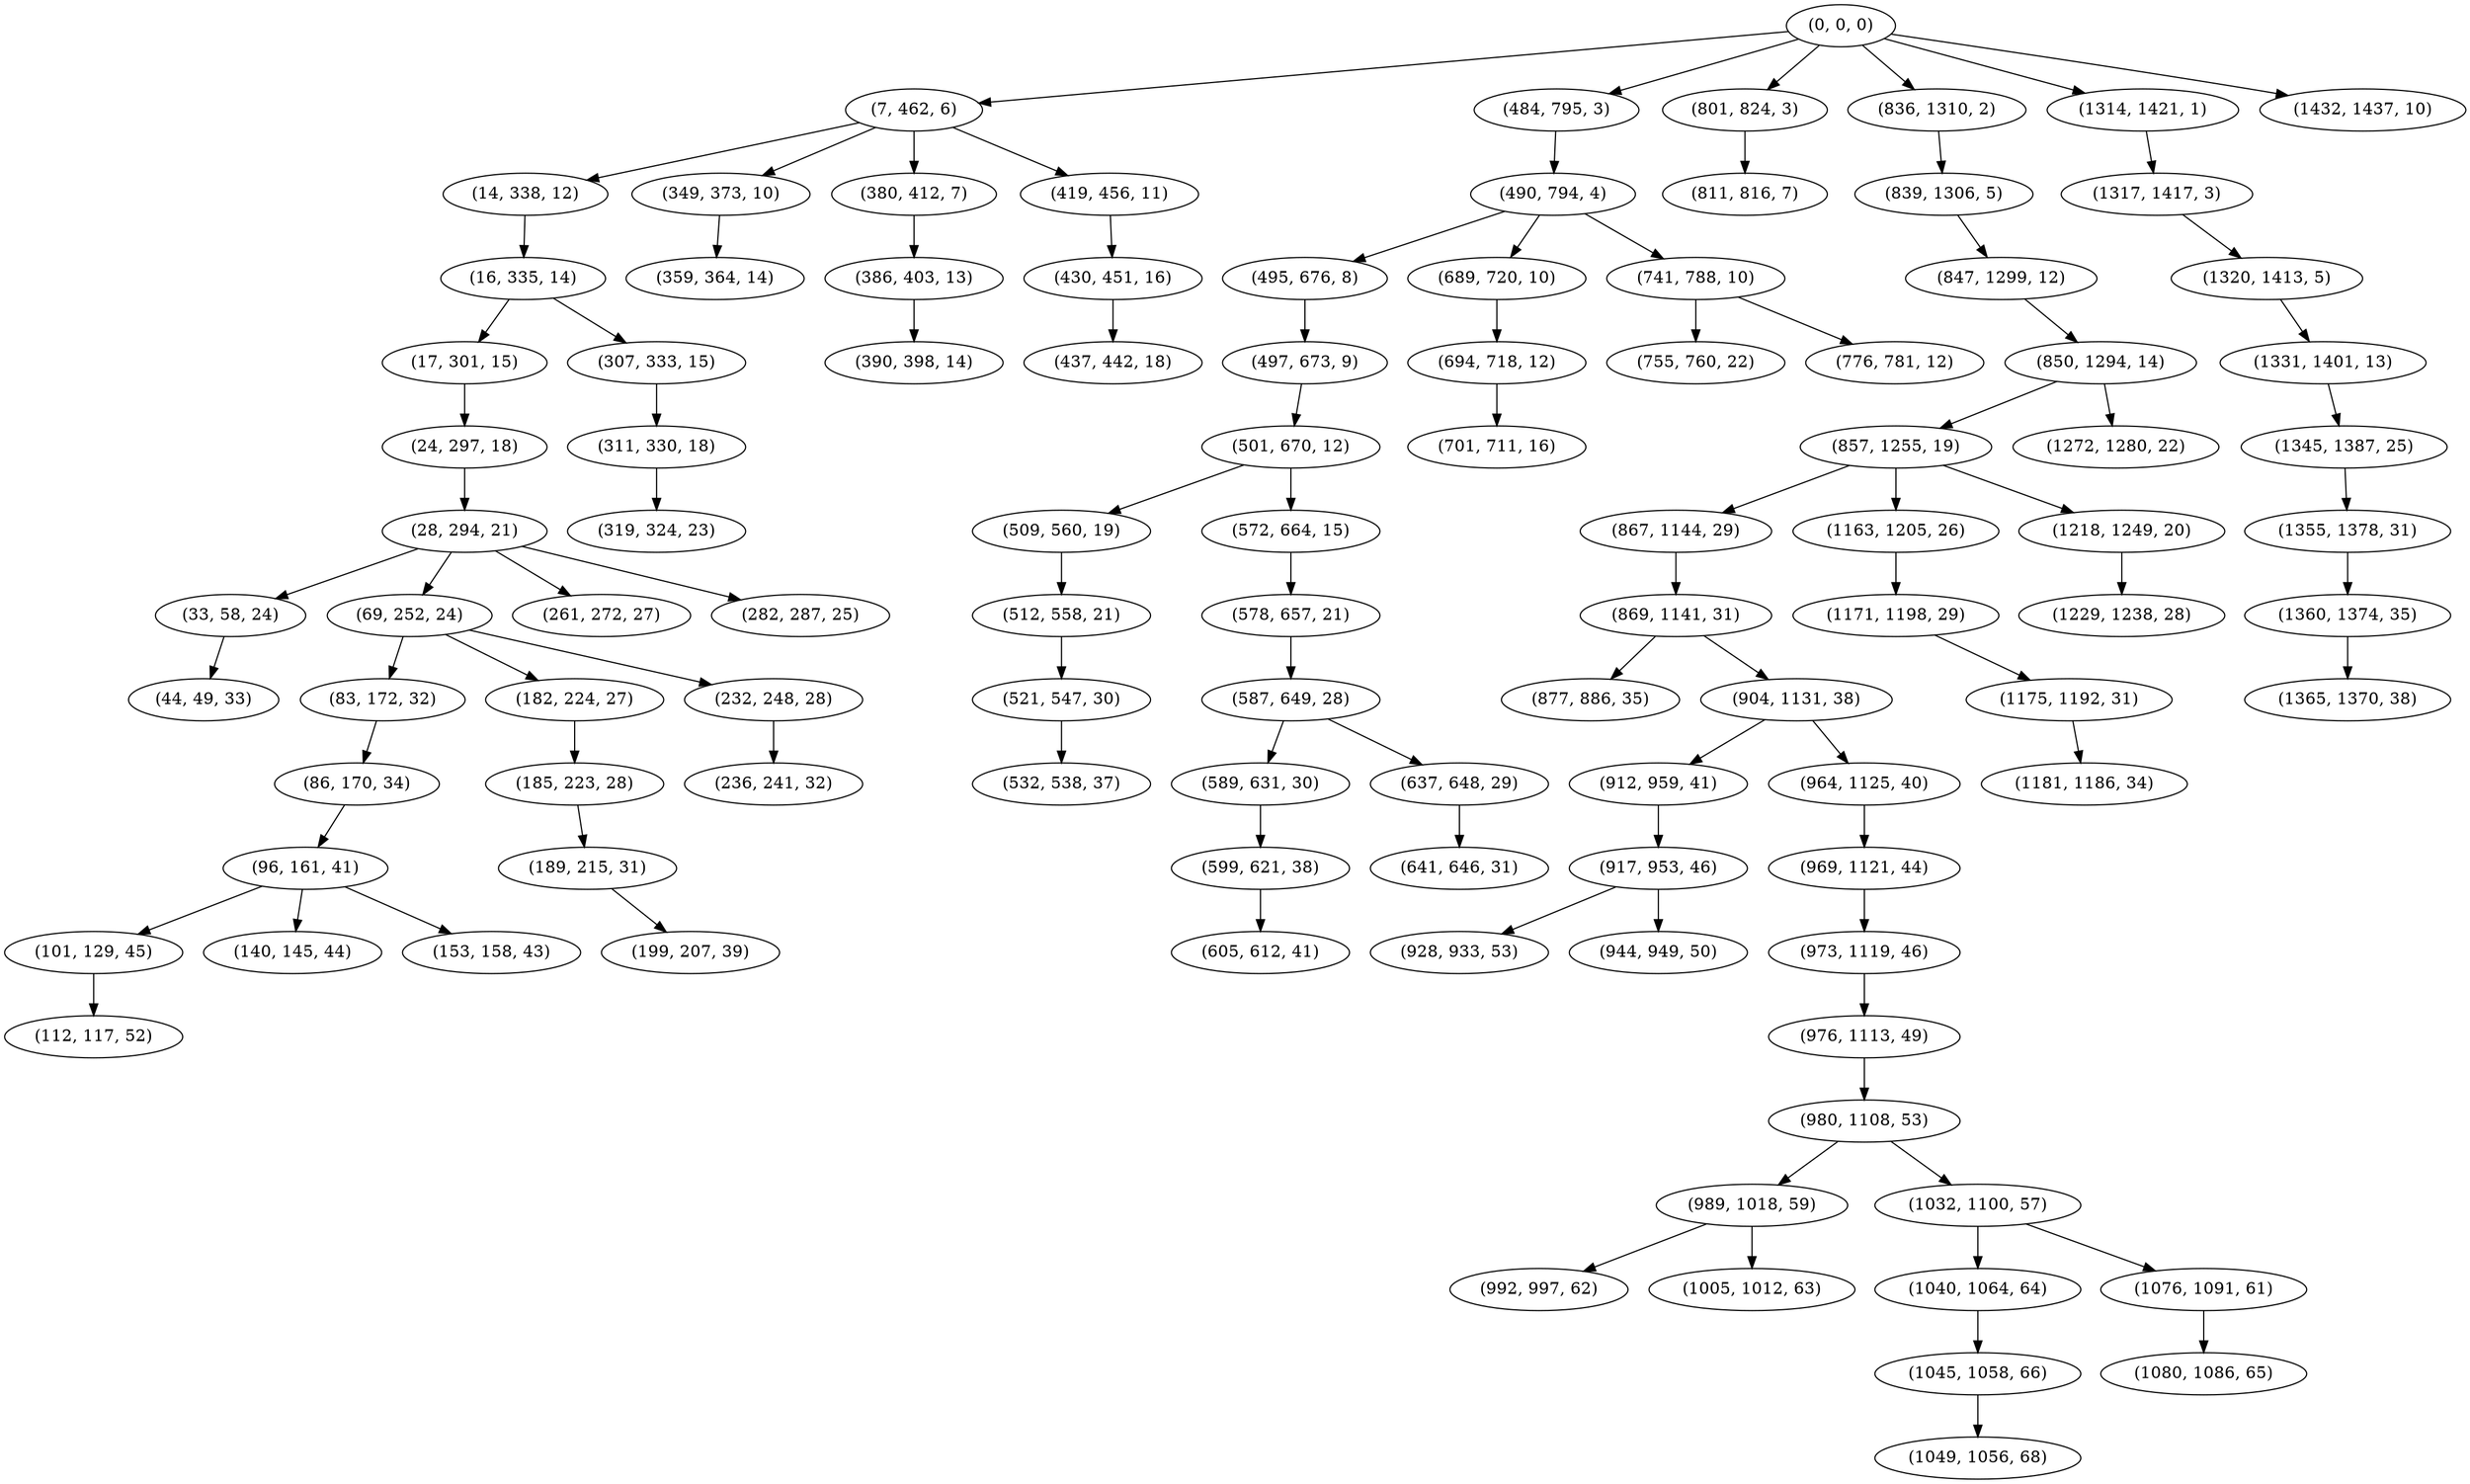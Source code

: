 digraph tree {
    "(0, 0, 0)";
    "(7, 462, 6)";
    "(14, 338, 12)";
    "(16, 335, 14)";
    "(17, 301, 15)";
    "(24, 297, 18)";
    "(28, 294, 21)";
    "(33, 58, 24)";
    "(44, 49, 33)";
    "(69, 252, 24)";
    "(83, 172, 32)";
    "(86, 170, 34)";
    "(96, 161, 41)";
    "(101, 129, 45)";
    "(112, 117, 52)";
    "(140, 145, 44)";
    "(153, 158, 43)";
    "(182, 224, 27)";
    "(185, 223, 28)";
    "(189, 215, 31)";
    "(199, 207, 39)";
    "(232, 248, 28)";
    "(236, 241, 32)";
    "(261, 272, 27)";
    "(282, 287, 25)";
    "(307, 333, 15)";
    "(311, 330, 18)";
    "(319, 324, 23)";
    "(349, 373, 10)";
    "(359, 364, 14)";
    "(380, 412, 7)";
    "(386, 403, 13)";
    "(390, 398, 14)";
    "(419, 456, 11)";
    "(430, 451, 16)";
    "(437, 442, 18)";
    "(484, 795, 3)";
    "(490, 794, 4)";
    "(495, 676, 8)";
    "(497, 673, 9)";
    "(501, 670, 12)";
    "(509, 560, 19)";
    "(512, 558, 21)";
    "(521, 547, 30)";
    "(532, 538, 37)";
    "(572, 664, 15)";
    "(578, 657, 21)";
    "(587, 649, 28)";
    "(589, 631, 30)";
    "(599, 621, 38)";
    "(605, 612, 41)";
    "(637, 648, 29)";
    "(641, 646, 31)";
    "(689, 720, 10)";
    "(694, 718, 12)";
    "(701, 711, 16)";
    "(741, 788, 10)";
    "(755, 760, 22)";
    "(776, 781, 12)";
    "(801, 824, 3)";
    "(811, 816, 7)";
    "(836, 1310, 2)";
    "(839, 1306, 5)";
    "(847, 1299, 12)";
    "(850, 1294, 14)";
    "(857, 1255, 19)";
    "(867, 1144, 29)";
    "(869, 1141, 31)";
    "(877, 886, 35)";
    "(904, 1131, 38)";
    "(912, 959, 41)";
    "(917, 953, 46)";
    "(928, 933, 53)";
    "(944, 949, 50)";
    "(964, 1125, 40)";
    "(969, 1121, 44)";
    "(973, 1119, 46)";
    "(976, 1113, 49)";
    "(980, 1108, 53)";
    "(989, 1018, 59)";
    "(992, 997, 62)";
    "(1005, 1012, 63)";
    "(1032, 1100, 57)";
    "(1040, 1064, 64)";
    "(1045, 1058, 66)";
    "(1049, 1056, 68)";
    "(1076, 1091, 61)";
    "(1080, 1086, 65)";
    "(1163, 1205, 26)";
    "(1171, 1198, 29)";
    "(1175, 1192, 31)";
    "(1181, 1186, 34)";
    "(1218, 1249, 20)";
    "(1229, 1238, 28)";
    "(1272, 1280, 22)";
    "(1314, 1421, 1)";
    "(1317, 1417, 3)";
    "(1320, 1413, 5)";
    "(1331, 1401, 13)";
    "(1345, 1387, 25)";
    "(1355, 1378, 31)";
    "(1360, 1374, 35)";
    "(1365, 1370, 38)";
    "(1432, 1437, 10)";
    "(0, 0, 0)" -> "(7, 462, 6)";
    "(0, 0, 0)" -> "(484, 795, 3)";
    "(0, 0, 0)" -> "(801, 824, 3)";
    "(0, 0, 0)" -> "(836, 1310, 2)";
    "(0, 0, 0)" -> "(1314, 1421, 1)";
    "(0, 0, 0)" -> "(1432, 1437, 10)";
    "(7, 462, 6)" -> "(14, 338, 12)";
    "(7, 462, 6)" -> "(349, 373, 10)";
    "(7, 462, 6)" -> "(380, 412, 7)";
    "(7, 462, 6)" -> "(419, 456, 11)";
    "(14, 338, 12)" -> "(16, 335, 14)";
    "(16, 335, 14)" -> "(17, 301, 15)";
    "(16, 335, 14)" -> "(307, 333, 15)";
    "(17, 301, 15)" -> "(24, 297, 18)";
    "(24, 297, 18)" -> "(28, 294, 21)";
    "(28, 294, 21)" -> "(33, 58, 24)";
    "(28, 294, 21)" -> "(69, 252, 24)";
    "(28, 294, 21)" -> "(261, 272, 27)";
    "(28, 294, 21)" -> "(282, 287, 25)";
    "(33, 58, 24)" -> "(44, 49, 33)";
    "(69, 252, 24)" -> "(83, 172, 32)";
    "(69, 252, 24)" -> "(182, 224, 27)";
    "(69, 252, 24)" -> "(232, 248, 28)";
    "(83, 172, 32)" -> "(86, 170, 34)";
    "(86, 170, 34)" -> "(96, 161, 41)";
    "(96, 161, 41)" -> "(101, 129, 45)";
    "(96, 161, 41)" -> "(140, 145, 44)";
    "(96, 161, 41)" -> "(153, 158, 43)";
    "(101, 129, 45)" -> "(112, 117, 52)";
    "(182, 224, 27)" -> "(185, 223, 28)";
    "(185, 223, 28)" -> "(189, 215, 31)";
    "(189, 215, 31)" -> "(199, 207, 39)";
    "(232, 248, 28)" -> "(236, 241, 32)";
    "(307, 333, 15)" -> "(311, 330, 18)";
    "(311, 330, 18)" -> "(319, 324, 23)";
    "(349, 373, 10)" -> "(359, 364, 14)";
    "(380, 412, 7)" -> "(386, 403, 13)";
    "(386, 403, 13)" -> "(390, 398, 14)";
    "(419, 456, 11)" -> "(430, 451, 16)";
    "(430, 451, 16)" -> "(437, 442, 18)";
    "(484, 795, 3)" -> "(490, 794, 4)";
    "(490, 794, 4)" -> "(495, 676, 8)";
    "(490, 794, 4)" -> "(689, 720, 10)";
    "(490, 794, 4)" -> "(741, 788, 10)";
    "(495, 676, 8)" -> "(497, 673, 9)";
    "(497, 673, 9)" -> "(501, 670, 12)";
    "(501, 670, 12)" -> "(509, 560, 19)";
    "(501, 670, 12)" -> "(572, 664, 15)";
    "(509, 560, 19)" -> "(512, 558, 21)";
    "(512, 558, 21)" -> "(521, 547, 30)";
    "(521, 547, 30)" -> "(532, 538, 37)";
    "(572, 664, 15)" -> "(578, 657, 21)";
    "(578, 657, 21)" -> "(587, 649, 28)";
    "(587, 649, 28)" -> "(589, 631, 30)";
    "(587, 649, 28)" -> "(637, 648, 29)";
    "(589, 631, 30)" -> "(599, 621, 38)";
    "(599, 621, 38)" -> "(605, 612, 41)";
    "(637, 648, 29)" -> "(641, 646, 31)";
    "(689, 720, 10)" -> "(694, 718, 12)";
    "(694, 718, 12)" -> "(701, 711, 16)";
    "(741, 788, 10)" -> "(755, 760, 22)";
    "(741, 788, 10)" -> "(776, 781, 12)";
    "(801, 824, 3)" -> "(811, 816, 7)";
    "(836, 1310, 2)" -> "(839, 1306, 5)";
    "(839, 1306, 5)" -> "(847, 1299, 12)";
    "(847, 1299, 12)" -> "(850, 1294, 14)";
    "(850, 1294, 14)" -> "(857, 1255, 19)";
    "(850, 1294, 14)" -> "(1272, 1280, 22)";
    "(857, 1255, 19)" -> "(867, 1144, 29)";
    "(857, 1255, 19)" -> "(1163, 1205, 26)";
    "(857, 1255, 19)" -> "(1218, 1249, 20)";
    "(867, 1144, 29)" -> "(869, 1141, 31)";
    "(869, 1141, 31)" -> "(877, 886, 35)";
    "(869, 1141, 31)" -> "(904, 1131, 38)";
    "(904, 1131, 38)" -> "(912, 959, 41)";
    "(904, 1131, 38)" -> "(964, 1125, 40)";
    "(912, 959, 41)" -> "(917, 953, 46)";
    "(917, 953, 46)" -> "(928, 933, 53)";
    "(917, 953, 46)" -> "(944, 949, 50)";
    "(964, 1125, 40)" -> "(969, 1121, 44)";
    "(969, 1121, 44)" -> "(973, 1119, 46)";
    "(973, 1119, 46)" -> "(976, 1113, 49)";
    "(976, 1113, 49)" -> "(980, 1108, 53)";
    "(980, 1108, 53)" -> "(989, 1018, 59)";
    "(980, 1108, 53)" -> "(1032, 1100, 57)";
    "(989, 1018, 59)" -> "(992, 997, 62)";
    "(989, 1018, 59)" -> "(1005, 1012, 63)";
    "(1032, 1100, 57)" -> "(1040, 1064, 64)";
    "(1032, 1100, 57)" -> "(1076, 1091, 61)";
    "(1040, 1064, 64)" -> "(1045, 1058, 66)";
    "(1045, 1058, 66)" -> "(1049, 1056, 68)";
    "(1076, 1091, 61)" -> "(1080, 1086, 65)";
    "(1163, 1205, 26)" -> "(1171, 1198, 29)";
    "(1171, 1198, 29)" -> "(1175, 1192, 31)";
    "(1175, 1192, 31)" -> "(1181, 1186, 34)";
    "(1218, 1249, 20)" -> "(1229, 1238, 28)";
    "(1314, 1421, 1)" -> "(1317, 1417, 3)";
    "(1317, 1417, 3)" -> "(1320, 1413, 5)";
    "(1320, 1413, 5)" -> "(1331, 1401, 13)";
    "(1331, 1401, 13)" -> "(1345, 1387, 25)";
    "(1345, 1387, 25)" -> "(1355, 1378, 31)";
    "(1355, 1378, 31)" -> "(1360, 1374, 35)";
    "(1360, 1374, 35)" -> "(1365, 1370, 38)";
}
